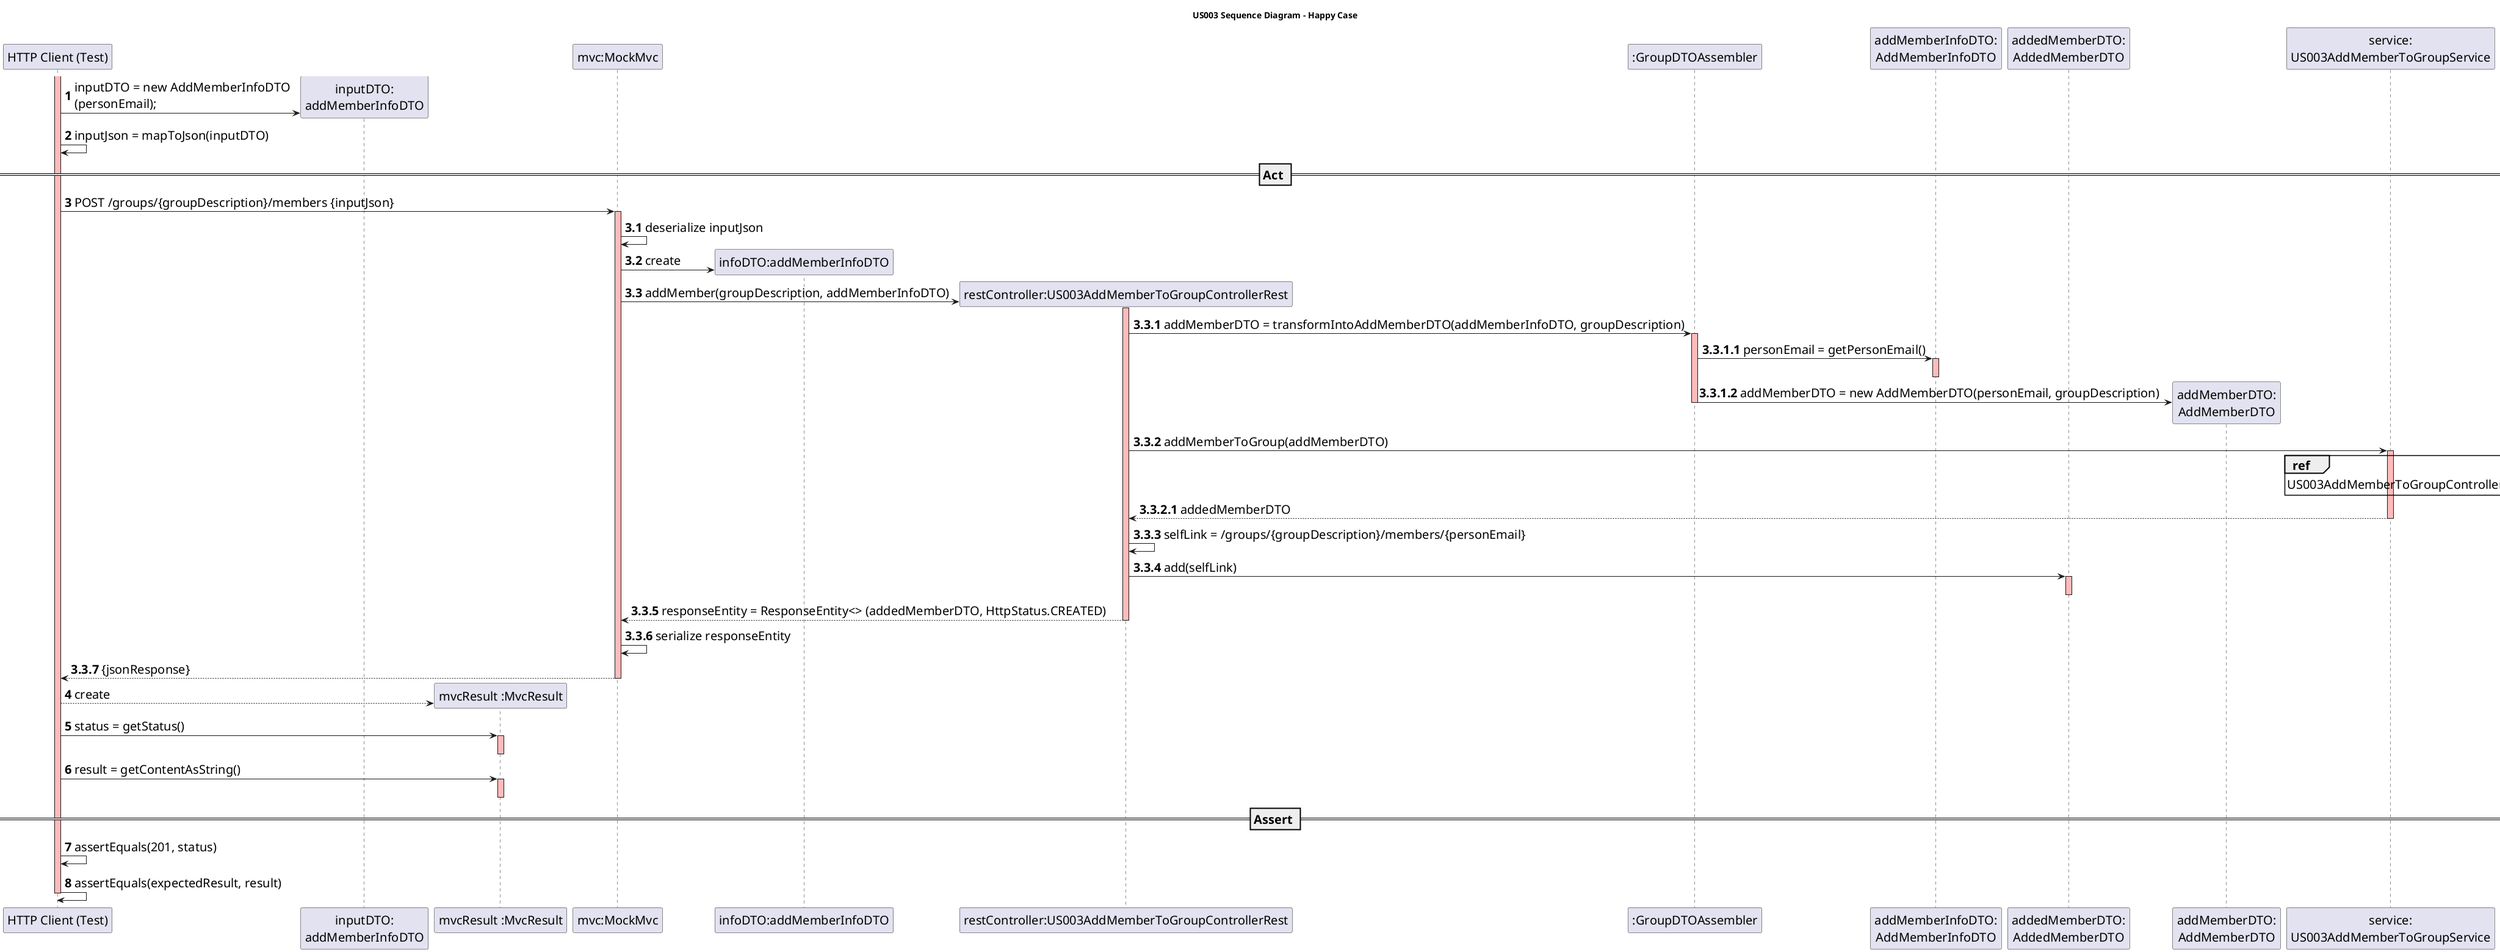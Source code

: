 @startuml

skinparam DefaultFontSize 20

title US003 Sequence Diagram - Happy Case

participant "HTTP Client (Test)"
participant "inputDTO:\naddMemberInfoDTO"
participant "mvcResult :MvcResult"
participant "mvc:MockMvc"
participant "infoDTO:addMemberInfoDTO"
participant "restController:US003AddMemberToGroupControllerRest"
participant ":GroupDTOAssembler"
participant "addMemberInfoDTO:\nAddMemberInfoDTO"
participant "addedMemberDTO:\nAddedMemberDTO"
participant "addMemberDTO:\nAddMemberDTO"
participant "service:\nUS003AddMemberToGroupService"

autonumber 1
create "inputDTO:\naddMemberInfoDTO"
activate "HTTP Client (Test)" #FFBBBB
"HTTP Client (Test)" -> "inputDTO:\naddMemberInfoDTO": inputDTO = new AddMemberInfoDTO\n(personEmail);
"HTTP Client (Test)" -> "HTTP Client (Test)": inputJson = mapToJson(inputDTO)

== Act ==

"HTTP Client (Test)" -> "mvc:MockMvc" : POST /groups/{groupDescription}/members {inputJson}
activate "mvc:MockMvc"  #FFBBBB

autonumber 3.1
"mvc:MockMvc" -> "mvc:MockMvc" :  deserialize inputJson

create "infoDTO:addMemberInfoDTO"
"mvc:MockMvc"->"infoDTO:addMemberInfoDTO": create

create "restController:US003AddMemberToGroupControllerRest"
"mvc:MockMvc"-> "restController:US003AddMemberToGroupControllerRest" : addMember(groupDescription, addMemberInfoDTO)

autonumber 3.3.1
activate "restController:US003AddMemberToGroupControllerRest" #FFBBBB
"restController:US003AddMemberToGroupControllerRest" -> ":GroupDTOAssembler": addMemberDTO = transformIntoAddMemberDTO(addMemberInfoDTO, groupDescription)

autonumber 3.3.1.1

activate ":GroupDTOAssembler" #FFBBBB

":GroupDTOAssembler" -> "addMemberInfoDTO:\nAddMemberInfoDTO": personEmail = getPersonEmail()

activate "addMemberInfoDTO:\nAddMemberInfoDTO" #FFBBBB
deactivate "addMemberInfoDTO:\nAddMemberInfoDTO" #FFBBBB

create "addMemberDTO:\nAddMemberDTO"
":GroupDTOAssembler" -> "addMemberDTO:\nAddMemberDTO": addMemberDTO = new AddMemberDTO(personEmail, groupDescription)
deactivate ":GroupDTOAssembler"

autonumber 3.3.2
"restController:US003AddMemberToGroupControllerRest" -> "service:\nUS003AddMemberToGroupService" : addMemberToGroup(addMemberDTO)
activate "service:\nUS003AddMemberToGroupService" #FFBBBB

ref over "service:\nUS003AddMemberToGroupService" : US003AddMemberToGroupControllerRestRef
autonumber 3.3.2.1
"restController:US003AddMemberToGroupControllerRest" <-- "service:\nUS003AddMemberToGroupService" : addedMemberDTO

deactivate "service:\nUS003AddMemberToGroupService" #FFBBBB

autonumber 3.3.3
"restController:US003AddMemberToGroupControllerRest"->"restController:US003AddMemberToGroupControllerRest": selfLink = /groups/{groupDescription}/members/{personEmail}
"restController:US003AddMemberToGroupControllerRest"-> "addedMemberDTO:\nAddedMemberDTO": add(selfLink)
activate "addedMemberDTO:\nAddedMemberDTO" #FFBBBB
deactivate "addedMemberDTO:\nAddedMemberDTO"

return responseEntity = ResponseEntity<> (addedMemberDTO, HttpStatus.CREATED)
"mvc:MockMvc" -> "mvc:MockMvc" : serialize responseEntity

deactivate "restController:US003AddMemberToGroupControllerRest"

autonumber 3.3.7
"mvc:MockMvc" --> "HTTP Client (Test)" : {jsonResponse}
deactivate "mvc:MockMvc"

create "mvcResult :MvcResult"
autonumber 4
"HTTP Client (Test)" --> "mvcResult :MvcResult" : create

"HTTP Client (Test)" -> "mvcResult :MvcResult" : status = getStatus()
activate "mvcResult :MvcResult" #FFBBBB
deactivate "mvcResult :MvcResult"

"HTTP Client (Test)" -> "mvcResult :MvcResult" : result = getContentAsString()
activate "mvcResult :MvcResult" #FFBBBB
deactivate "mvcResult :MvcResult"


== Assert ==

"HTTP Client (Test)" -> "HTTP Client (Test)" : assertEquals(201, status)
"HTTP Client (Test)" -> "HTTP Client (Test)" : assertEquals(expectedResult, result)
deactivate "HTTP Client (Test)"

@enduml